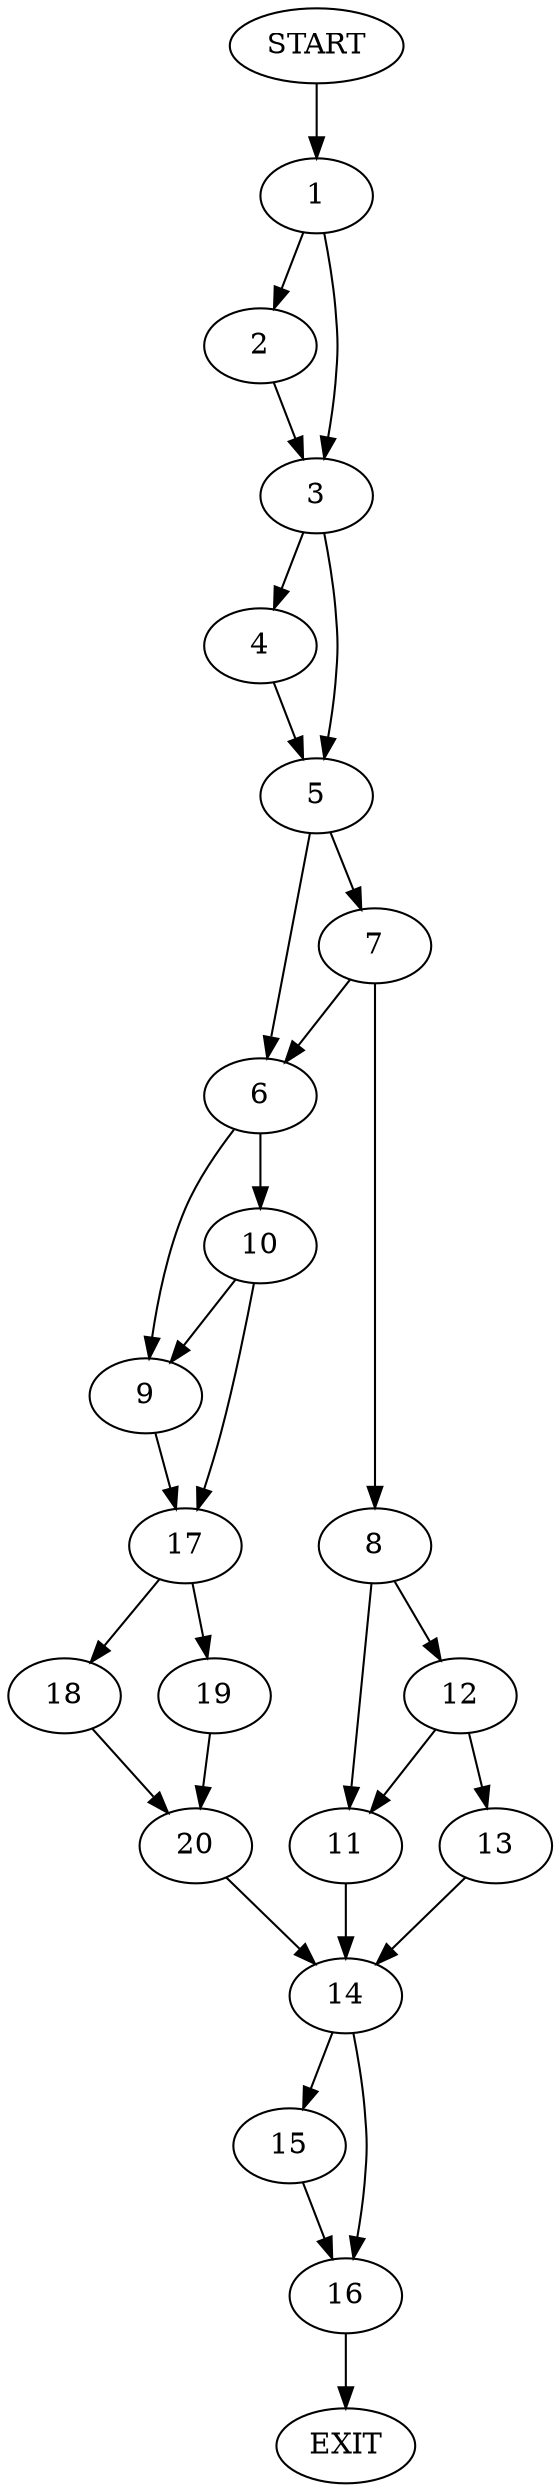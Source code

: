 digraph {
0 [label="START"]
21 [label="EXIT"]
0 -> 1
1 -> 2
1 -> 3
2 -> 3
3 -> 4
3 -> 5
4 -> 5
5 -> 6
5 -> 7
7 -> 8
7 -> 6
6 -> 9
6 -> 10
8 -> 11
8 -> 12
12 -> 11
12 -> 13
11 -> 14
13 -> 14
14 -> 15
14 -> 16
10 -> 9
10 -> 17
9 -> 17
17 -> 18
17 -> 19
19 -> 20
18 -> 20
20 -> 14
15 -> 16
16 -> 21
}
